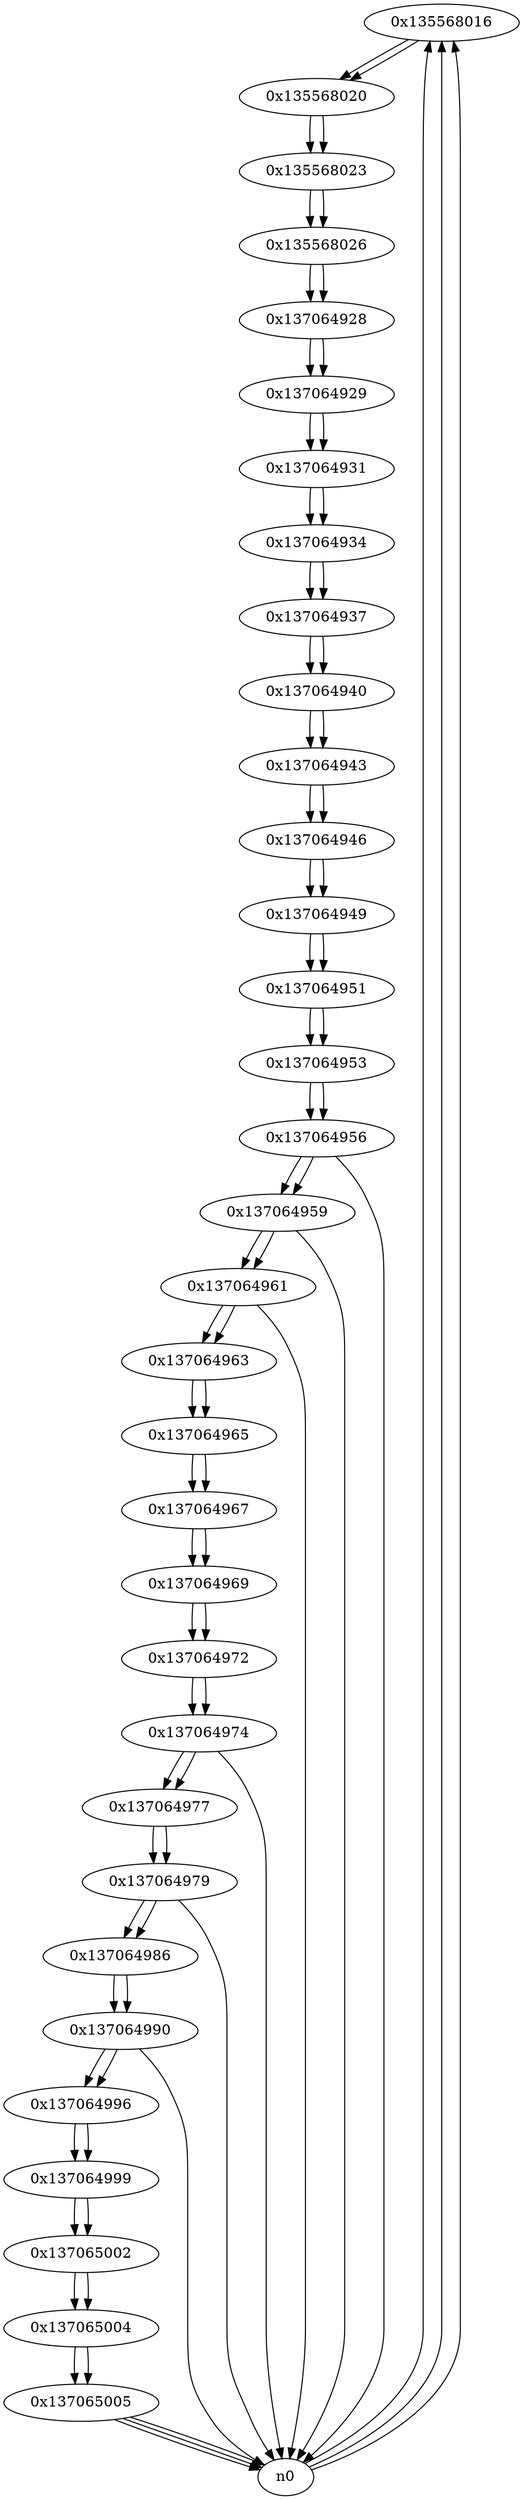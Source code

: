 digraph G{
/* nodes */
  n1 [label="0x135568016"]
  n2 [label="0x135568020"]
  n3 [label="0x135568023"]
  n4 [label="0x135568026"]
  n5 [label="0x137064928"]
  n6 [label="0x137064929"]
  n7 [label="0x137064931"]
  n8 [label="0x137064934"]
  n9 [label="0x137064937"]
  n10 [label="0x137064940"]
  n11 [label="0x137064943"]
  n12 [label="0x137064946"]
  n13 [label="0x137064949"]
  n14 [label="0x137064951"]
  n15 [label="0x137064953"]
  n16 [label="0x137064956"]
  n17 [label="0x137064959"]
  n18 [label="0x137064961"]
  n19 [label="0x137064963"]
  n20 [label="0x137064965"]
  n21 [label="0x137064967"]
  n22 [label="0x137064969"]
  n23 [label="0x137064972"]
  n24 [label="0x137064974"]
  n25 [label="0x137064977"]
  n26 [label="0x137064979"]
  n27 [label="0x137064986"]
  n28 [label="0x137064990"]
  n29 [label="0x137064996"]
  n30 [label="0x137064999"]
  n31 [label="0x137065002"]
  n32 [label="0x137065004"]
  n33 [label="0x137065005"]
/* edges */
n1 -> n2;
n0 -> n1;
n0 -> n1;
n0 -> n1;
n2 -> n3;
n1 -> n2;
n3 -> n4;
n2 -> n3;
n4 -> n5;
n3 -> n4;
n5 -> n6;
n4 -> n5;
n6 -> n7;
n5 -> n6;
n7 -> n8;
n6 -> n7;
n8 -> n9;
n7 -> n8;
n9 -> n10;
n8 -> n9;
n10 -> n11;
n9 -> n10;
n11 -> n12;
n10 -> n11;
n12 -> n13;
n11 -> n12;
n13 -> n14;
n12 -> n13;
n14 -> n15;
n13 -> n14;
n15 -> n16;
n14 -> n15;
n16 -> n17;
n16 -> n0;
n15 -> n16;
n17 -> n18;
n17 -> n0;
n16 -> n17;
n18 -> n19;
n18 -> n0;
n17 -> n18;
n19 -> n20;
n18 -> n19;
n20 -> n21;
n19 -> n20;
n21 -> n22;
n20 -> n21;
n22 -> n23;
n21 -> n22;
n23 -> n24;
n22 -> n23;
n24 -> n25;
n24 -> n0;
n23 -> n24;
n25 -> n26;
n24 -> n25;
n26 -> n27;
n26 -> n0;
n25 -> n26;
n27 -> n28;
n26 -> n27;
n28 -> n29;
n28 -> n0;
n27 -> n28;
n29 -> n30;
n28 -> n29;
n30 -> n31;
n29 -> n30;
n31 -> n32;
n30 -> n31;
n32 -> n33;
n31 -> n32;
n33 -> n0;
n33 -> n0;
n33 -> n0;
n32 -> n33;
}
